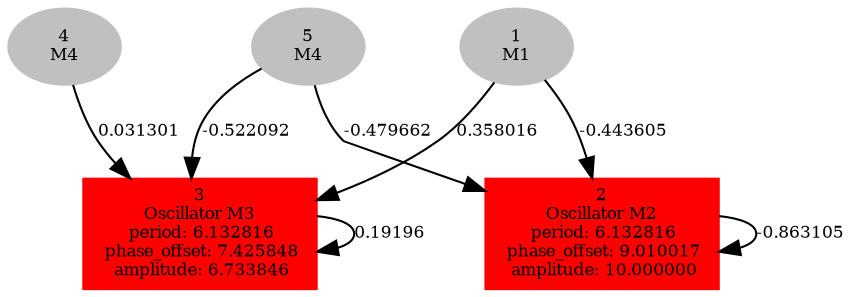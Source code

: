  digraph g{ forcelabels=true;
1[label=<1<BR/>M1>,color="grey",style=filled,fontsize=8];
2 [label=<2<BR />Oscillator M2<BR /> period: 6.132816<BR /> phase_offset: 9.010017<BR /> amplitude: 10.000000>, shape=box,color=red,style=filled,fontsize=8];3 [label=<3<BR />Oscillator M3<BR /> period: 6.132816<BR /> phase_offset: 7.425848<BR /> amplitude: 6.733846>, shape=box,color=red,style=filled,fontsize=8];4[label=<4<BR/>M4>,color="grey",style=filled,fontsize=8];
5[label=<5<BR/>M4>,color="grey",style=filled,fontsize=8];
1 -> 2[label="-0.443605 ",fontsize="8"];
1 -> 3[label="0.358016 ",fontsize="8"];
2 -> 2[label="-0.863105 ",fontsize="8"];
3 -> 3[label="0.19196 ",fontsize="8"];
4 -> 3[label="0.031301 ",fontsize="8"];
5 -> 2[label="-0.479662 ",fontsize="8"];
5 -> 3[label="-0.522092 ",fontsize="8"];
 }
